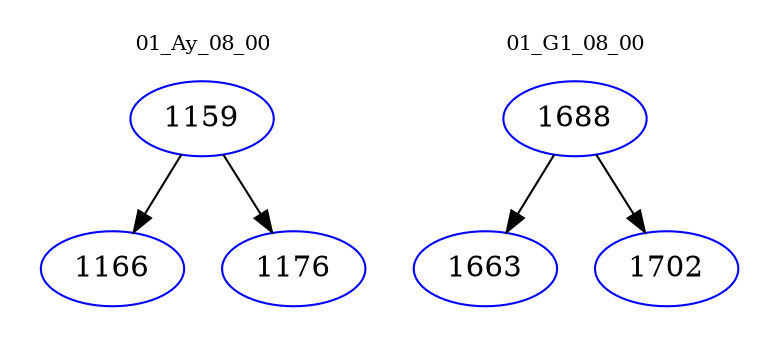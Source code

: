 digraph{
subgraph cluster_0 {
color = white
label = "01_Ay_08_00";
fontsize=10;
T0_1159 [label="1159", color="blue"]
T0_1159 -> T0_1166 [color="black"]
T0_1166 [label="1166", color="blue"]
T0_1159 -> T0_1176 [color="black"]
T0_1176 [label="1176", color="blue"]
}
subgraph cluster_1 {
color = white
label = "01_G1_08_00";
fontsize=10;
T1_1688 [label="1688", color="blue"]
T1_1688 -> T1_1663 [color="black"]
T1_1663 [label="1663", color="blue"]
T1_1688 -> T1_1702 [color="black"]
T1_1702 [label="1702", color="blue"]
}
}
